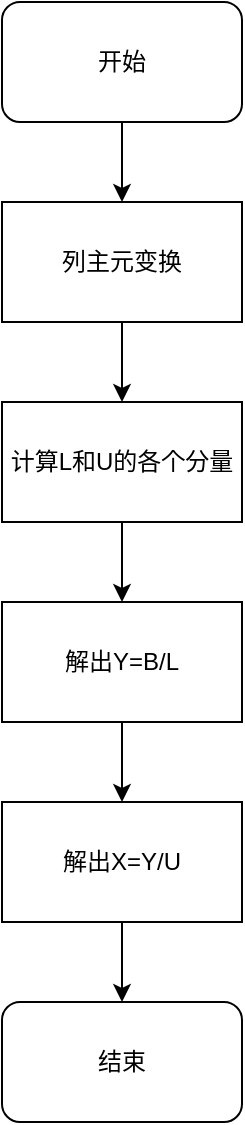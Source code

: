 <mxfile version="12.0.2" type="device" pages="1"><diagram id="Njmv1RADcfbDUoz66VY_" name="Page-1"><mxGraphModel dx="1024" dy="565" grid="1" gridSize="10" guides="1" tooltips="1" connect="1" arrows="1" fold="1" page="1" pageScale="1" pageWidth="827" pageHeight="1169" math="0" shadow="0"><root><mxCell id="0"/><mxCell id="1" parent="0"/><mxCell id="ir8veq_RL9goKtJfj21K-3" style="edgeStyle=orthogonalEdgeStyle;rounded=0;orthogonalLoop=1;jettySize=auto;html=1;exitX=0.5;exitY=1;exitDx=0;exitDy=0;entryX=0.5;entryY=0;entryDx=0;entryDy=0;" edge="1" parent="1" source="ir8veq_RL9goKtJfj21K-1" target="ir8veq_RL9goKtJfj21K-2"><mxGeometry relative="1" as="geometry"/></mxCell><mxCell id="ir8veq_RL9goKtJfj21K-1" value="开始" style="rounded=1;whiteSpace=wrap;html=1;" vertex="1" parent="1"><mxGeometry x="353" y="50" width="120" height="60" as="geometry"/></mxCell><mxCell id="ir8veq_RL9goKtJfj21K-5" style="edgeStyle=orthogonalEdgeStyle;rounded=0;orthogonalLoop=1;jettySize=auto;html=1;exitX=0.5;exitY=1;exitDx=0;exitDy=0;entryX=0.5;entryY=0;entryDx=0;entryDy=0;" edge="1" parent="1" source="ir8veq_RL9goKtJfj21K-2" target="ir8veq_RL9goKtJfj21K-4"><mxGeometry relative="1" as="geometry"/></mxCell><mxCell id="ir8veq_RL9goKtJfj21K-2" value="列主元变换" style="rounded=0;whiteSpace=wrap;html=1;" vertex="1" parent="1"><mxGeometry x="353" y="150" width="120" height="60" as="geometry"/></mxCell><mxCell id="ir8veq_RL9goKtJfj21K-7" style="edgeStyle=orthogonalEdgeStyle;rounded=0;orthogonalLoop=1;jettySize=auto;html=1;exitX=0.5;exitY=1;exitDx=0;exitDy=0;entryX=0.5;entryY=0;entryDx=0;entryDy=0;" edge="1" parent="1" source="ir8veq_RL9goKtJfj21K-4" target="ir8veq_RL9goKtJfj21K-6"><mxGeometry relative="1" as="geometry"/></mxCell><mxCell id="ir8veq_RL9goKtJfj21K-4" value="计算L和U的各个分量" style="rounded=0;whiteSpace=wrap;html=1;" vertex="1" parent="1"><mxGeometry x="353" y="250" width="120" height="60" as="geometry"/></mxCell><mxCell id="ir8veq_RL9goKtJfj21K-9" style="edgeStyle=orthogonalEdgeStyle;rounded=0;orthogonalLoop=1;jettySize=auto;html=1;exitX=0.5;exitY=1;exitDx=0;exitDy=0;entryX=0.5;entryY=0;entryDx=0;entryDy=0;" edge="1" parent="1" source="ir8veq_RL9goKtJfj21K-6" target="ir8veq_RL9goKtJfj21K-8"><mxGeometry relative="1" as="geometry"/></mxCell><mxCell id="ir8veq_RL9goKtJfj21K-6" value="解出Y=B/L" style="rounded=0;whiteSpace=wrap;html=1;" vertex="1" parent="1"><mxGeometry x="353" y="350" width="120" height="60" as="geometry"/></mxCell><mxCell id="ir8veq_RL9goKtJfj21K-11" style="edgeStyle=orthogonalEdgeStyle;rounded=0;orthogonalLoop=1;jettySize=auto;html=1;exitX=0.5;exitY=1;exitDx=0;exitDy=0;entryX=0.5;entryY=0;entryDx=0;entryDy=0;" edge="1" parent="1" source="ir8veq_RL9goKtJfj21K-8" target="ir8veq_RL9goKtJfj21K-10"><mxGeometry relative="1" as="geometry"/></mxCell><mxCell id="ir8veq_RL9goKtJfj21K-8" value="解出X=Y/U" style="rounded=0;whiteSpace=wrap;html=1;" vertex="1" parent="1"><mxGeometry x="353" y="450" width="120" height="60" as="geometry"/></mxCell><mxCell id="ir8veq_RL9goKtJfj21K-10" value="结束" style="rounded=1;whiteSpace=wrap;html=1;" vertex="1" parent="1"><mxGeometry x="353" y="550" width="120" height="60" as="geometry"/></mxCell></root></mxGraphModel></diagram></mxfile>